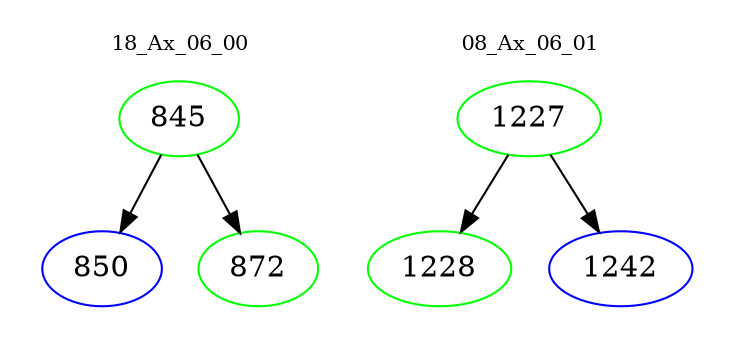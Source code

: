 digraph{
subgraph cluster_0 {
color = white
label = "18_Ax_06_00";
fontsize=10;
T0_845 [label="845", color="green"]
T0_845 -> T0_850 [color="black"]
T0_850 [label="850", color="blue"]
T0_845 -> T0_872 [color="black"]
T0_872 [label="872", color="green"]
}
subgraph cluster_1 {
color = white
label = "08_Ax_06_01";
fontsize=10;
T1_1227 [label="1227", color="green"]
T1_1227 -> T1_1228 [color="black"]
T1_1228 [label="1228", color="green"]
T1_1227 -> T1_1242 [color="black"]
T1_1242 [label="1242", color="blue"]
}
}
